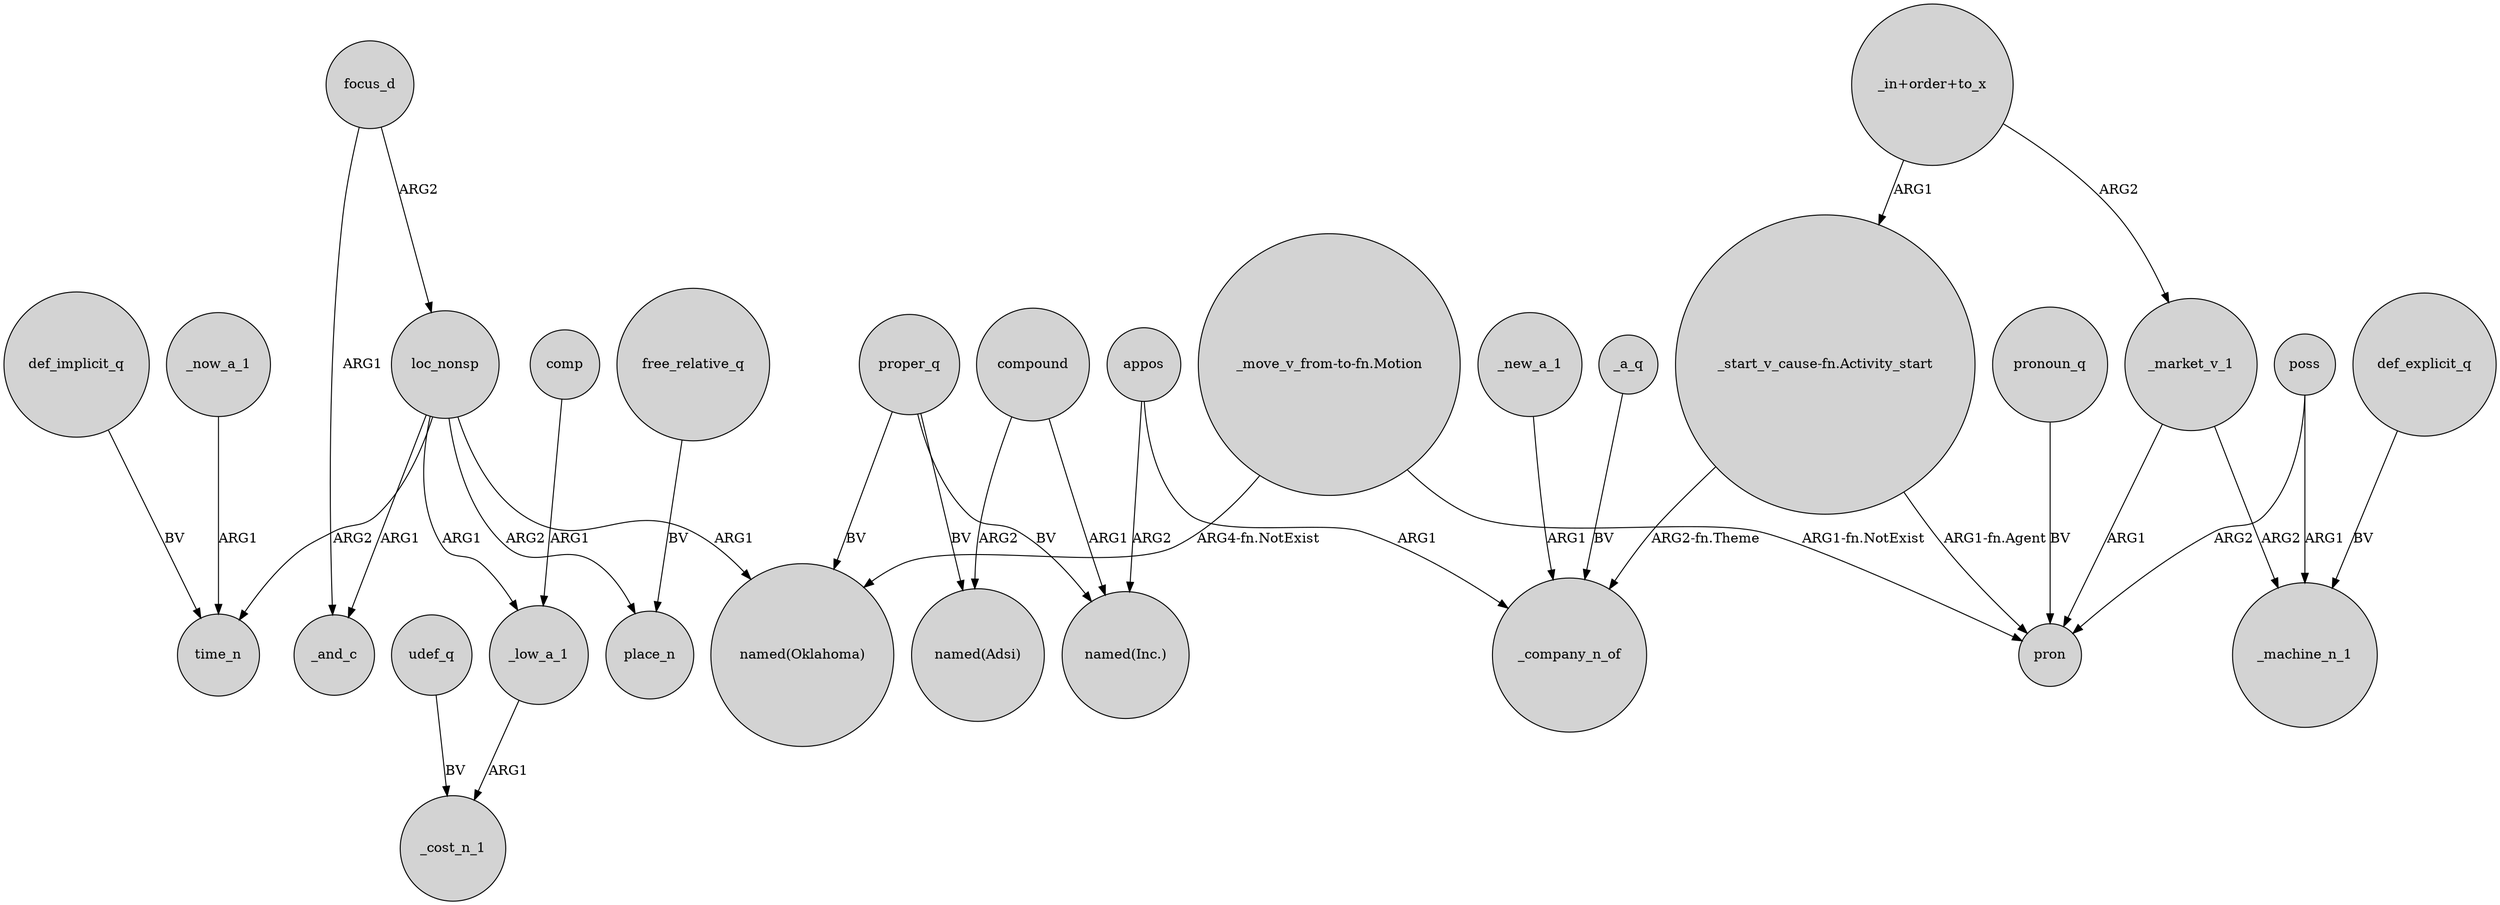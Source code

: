 digraph {
	node [shape=circle style=filled]
	loc_nonsp -> _and_c [label=ARG1]
	proper_q -> "named(Inc.)" [label=BV]
	focus_d -> loc_nonsp [label=ARG2]
	proper_q -> "named(Adsi)" [label=BV]
	_market_v_1 -> pron [label=ARG1]
	poss -> pron [label=ARG2]
	def_explicit_q -> _machine_n_1 [label=BV]
	"_start_v_cause-fn.Activity_start" -> pron [label="ARG1-fn.Agent"]
	appos -> "named(Inc.)" [label=ARG2]
	compound -> "named(Adsi)" [label=ARG2]
	_market_v_1 -> _machine_n_1 [label=ARG2]
	udef_q -> _cost_n_1 [label=BV]
	"_in+order+to_x" -> "_start_v_cause-fn.Activity_start" [label=ARG1]
	loc_nonsp -> time_n [label=ARG2]
	"_start_v_cause-fn.Activity_start" -> _company_n_of [label="ARG2-fn.Theme"]
	pronoun_q -> pron [label=BV]
	compound -> "named(Inc.)" [label=ARG1]
	_low_a_1 -> _cost_n_1 [label=ARG1]
	"_in+order+to_x" -> _market_v_1 [label=ARG2]
	poss -> _machine_n_1 [label=ARG1]
	_now_a_1 -> time_n [label=ARG1]
	proper_q -> "named(Oklahoma)" [label=BV]
	focus_d -> _and_c [label=ARG1]
	_a_q -> _company_n_of [label=BV]
	appos -> _company_n_of [label=ARG1]
	loc_nonsp -> _low_a_1 [label=ARG1]
	loc_nonsp -> "named(Oklahoma)" [label=ARG1]
	loc_nonsp -> place_n [label=ARG2]
	_new_a_1 -> _company_n_of [label=ARG1]
	free_relative_q -> place_n [label=BV]
	"_move_v_from-to-fn.Motion" -> pron [label="ARG1-fn.NotExist"]
	"_move_v_from-to-fn.Motion" -> "named(Oklahoma)" [label="ARG4-fn.NotExist"]
	def_implicit_q -> time_n [label=BV]
	comp -> _low_a_1 [label=ARG1]
}
